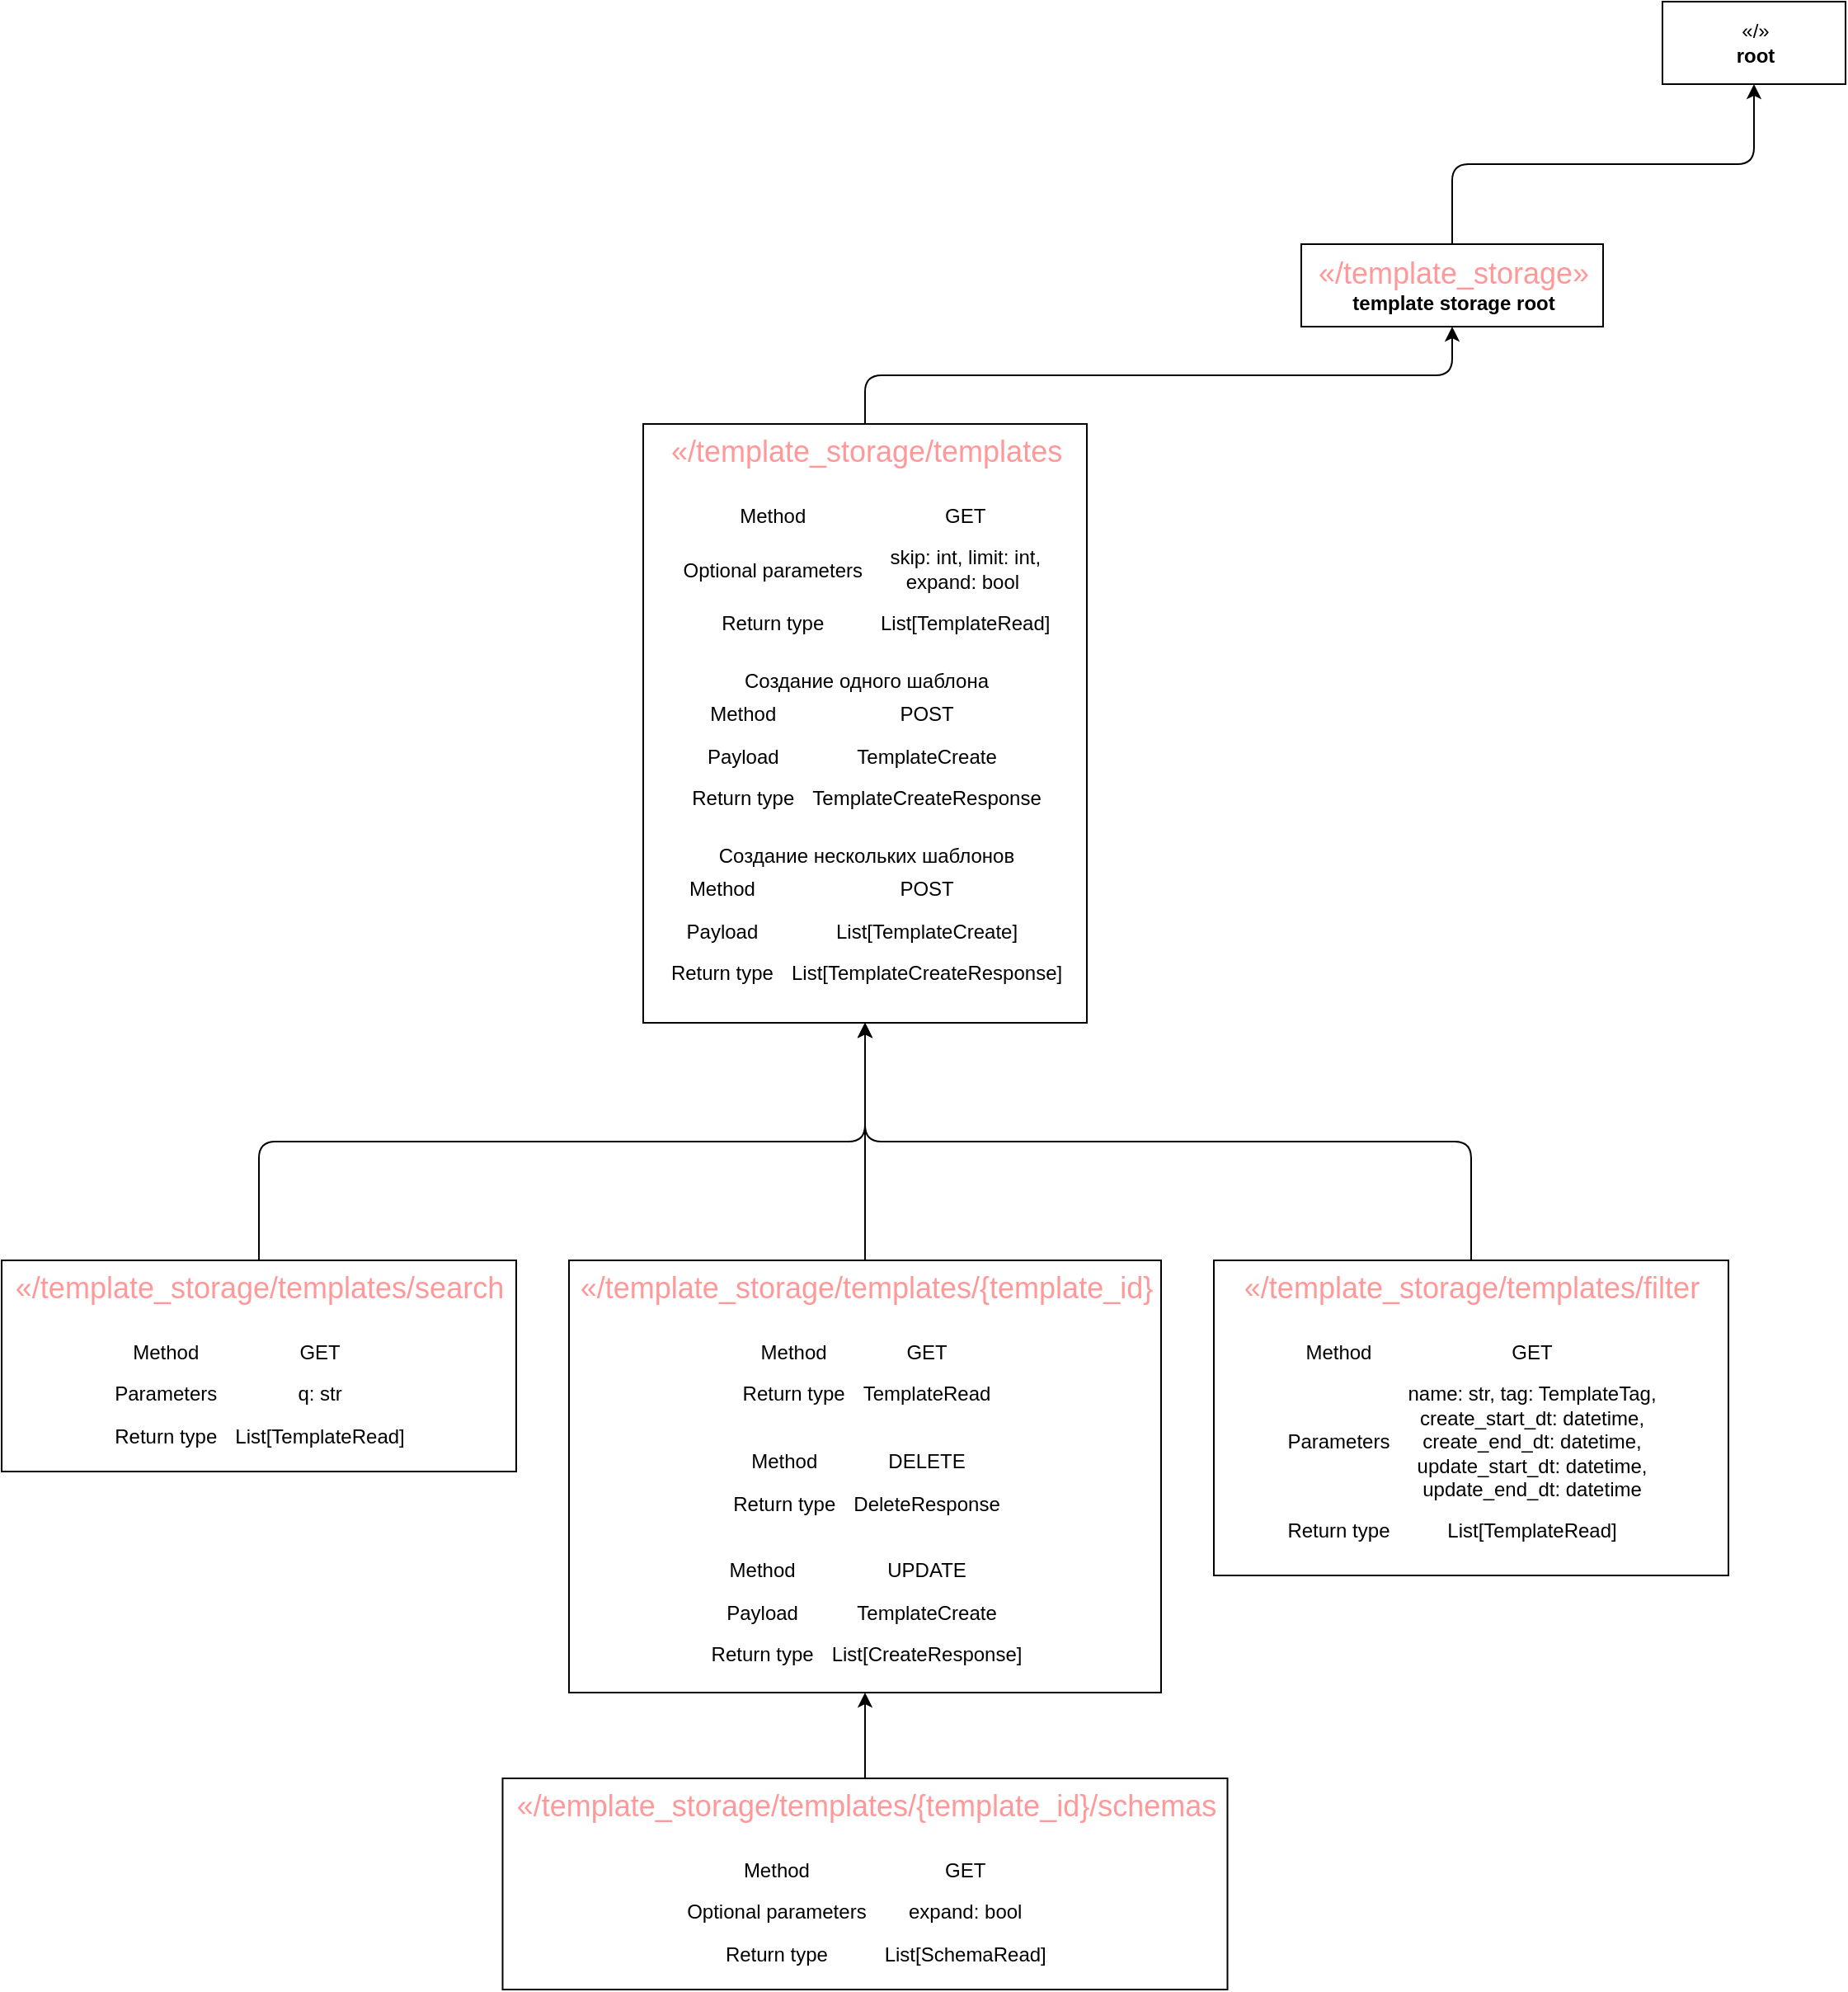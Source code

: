 <mxfile>
    <diagram id="Z6ab0kMyHjaZ4Uyxmn9F" name="Page-1">
        <mxGraphModel dx="592" dy="410" grid="0" gridSize="10" guides="1" tooltips="1" connect="1" arrows="1" fold="1" page="1" pageScale="1" pageWidth="4681" pageHeight="3300" math="0" shadow="0">
            <root>
                <mxCell id="0"/>
                <mxCell id="1" parent="0"/>
                <mxCell id="2" value="«/»&lt;br&gt;&lt;b&gt;root&lt;/b&gt;" style="html=1;" parent="1" vertex="1">
                    <mxGeometry x="1498" y="185" width="111" height="50" as="geometry"/>
                </mxCell>
                <mxCell id="4" style="edgeStyle=elbowEdgeStyle;html=1;entryX=0.5;entryY=1;entryDx=0;entryDy=0;elbow=vertical;" edge="1" parent="1" source="3" target="2">
                    <mxGeometry relative="1" as="geometry"/>
                </mxCell>
                <mxCell id="3" value="&lt;font color=&quot;#ff9999&quot; style=&quot;font-size: 18px;&quot;&gt;«/template_storage»&lt;br&gt;&lt;/font&gt;&lt;b&gt;template storage root&lt;/b&gt;" style="html=1;" vertex="1" parent="1">
                    <mxGeometry x="1279" y="332" width="183" height="50" as="geometry"/>
                </mxCell>
                <mxCell id="7" style="edgeStyle=elbowEdgeStyle;elbow=vertical;html=1;exitX=0.5;exitY=0;exitDx=0;exitDy=0;entryX=0.5;entryY=1;entryDx=0;entryDy=0;startArrow=none;" edge="1" parent="1" source="8" target="3">
                    <mxGeometry relative="1" as="geometry"/>
                </mxCell>
                <mxCell id="8" value="&lt;font color=&quot;#ff9999&quot; style=&quot;font-size: 18px;&quot;&gt;«/template_storage/templates&lt;br&gt;&lt;/font&gt;&lt;br class=&quot;Apple-interchange-newline&quot;&gt;&lt;table align=&quot;center&quot; style=&quot;border: 1px solid rgb(255, 255, 255); border-collapse: collapse;&quot; cellpadding=&quot;5&quot; border=&quot;1&quot;&gt;&lt;tbody&gt;&lt;tr&gt;&lt;td style=&quot;border-collapse: collapse;&quot; border=&quot;1&quot;&gt;Method&lt;/td&gt;&lt;td&gt;GET&lt;/td&gt;&lt;/tr&gt;&lt;tr&gt;&lt;td&gt;Optional parameters&lt;/td&gt;&lt;td&gt;skip: int, limit: int, &lt;br&gt;expand: bool&amp;nbsp;&lt;/td&gt;&lt;/tr&gt;&lt;tr&gt;&lt;td&gt;Return type&lt;/td&gt;&lt;td&gt;List[TemplateRead]&lt;br&gt;&lt;/td&gt;&lt;/tr&gt;&lt;/tbody&gt;&lt;/table&gt;&lt;br&gt;Создание одного шаблона&lt;br class=&quot;Apple-interchange-newline&quot;&gt;&lt;table align=&quot;center&quot; style=&quot;border: 1px solid rgb(255, 255, 255); border-collapse: collapse;&quot; cellpadding=&quot;5&quot; border=&quot;1&quot;&gt;&lt;tbody&gt;&lt;tr&gt;&lt;td style=&quot;border-collapse: collapse;&quot; border=&quot;1&quot;&gt;Method&lt;/td&gt;&lt;td&gt;POST&lt;/td&gt;&lt;/tr&gt;&lt;tr&gt;&lt;td&gt;Payload&lt;/td&gt;&lt;td&gt;TemplateCreate&lt;/td&gt;&lt;/tr&gt;&lt;tr&gt;&lt;td&gt;Return type&lt;/td&gt;&lt;td&gt;TemplateCreateResponse&lt;/td&gt;&lt;/tr&gt;&lt;/tbody&gt;&lt;/table&gt;&lt;br&gt;Создание нескольких шаблонов&lt;br class=&quot;Apple-interchange-newline&quot;&gt;&lt;table align=&quot;center&quot; style=&quot;border: 1px solid rgb(255, 255, 255); border-collapse: collapse;&quot; cellpadding=&quot;5&quot; border=&quot;1&quot;&gt;&lt;tbody&gt;&lt;tr&gt;&lt;td style=&quot;border-collapse: collapse;&quot; border=&quot;1&quot;&gt;Method&lt;/td&gt;&lt;td&gt;POST&lt;/td&gt;&lt;/tr&gt;&lt;tr&gt;&lt;td&gt;Payload&lt;br&gt;&lt;/td&gt;&lt;td&gt;List[TemplateCreate]&lt;br&gt;&lt;/td&gt;&lt;/tr&gt;&lt;tr&gt;&lt;td&gt;Return type&lt;/td&gt;&lt;td&gt;List[TemplateCreateResponse]&lt;/td&gt;&lt;/tr&gt;&lt;/tbody&gt;&lt;/table&gt;" style="html=1;verticalAlign=top;align=center;" vertex="1" parent="1">
                    <mxGeometry x="880" y="441" width="269" height="363" as="geometry"/>
                </mxCell>
                <mxCell id="11" style="edgeStyle=elbowEdgeStyle;elbow=vertical;html=1;exitX=0.5;exitY=0;exitDx=0;exitDy=0;entryX=0.5;entryY=1;entryDx=0;entryDy=0;fontSize=18;fontColor=#FF9999;" edge="1" parent="1" source="10" target="8">
                    <mxGeometry relative="1" as="geometry"/>
                </mxCell>
                <mxCell id="10" value="&lt;font color=&quot;#ff9999&quot; style=&quot;font-size: 18px;&quot;&gt;«/template_storage/templates/search&lt;br&gt;&lt;/font&gt;&lt;br class=&quot;Apple-interchange-newline&quot;&gt;&lt;table align=&quot;center&quot; style=&quot;border: 1px solid rgb(255, 255, 255); border-collapse: collapse;&quot; cellpadding=&quot;5&quot; border=&quot;1&quot;&gt;&lt;tbody&gt;&lt;tr&gt;&lt;td style=&quot;border-collapse: collapse;&quot; border=&quot;1&quot;&gt;Method&lt;/td&gt;&lt;td&gt;GET&lt;/td&gt;&lt;/tr&gt;&lt;tr&gt;&lt;td&gt;Parameters&lt;/td&gt;&lt;td&gt;q: str&lt;/td&gt;&lt;/tr&gt;&lt;tr&gt;&lt;td&gt;Return type&lt;/td&gt;&lt;td&gt;List[TemplateRead]&lt;br&gt;&lt;/td&gt;&lt;/tr&gt;&lt;/tbody&gt;&lt;/table&gt;" style="html=1;verticalAlign=top;align=center;" vertex="1" parent="1">
                    <mxGeometry x="491" y="948" width="312" height="128" as="geometry"/>
                </mxCell>
                <mxCell id="13" style="edgeStyle=elbowEdgeStyle;elbow=vertical;html=1;exitX=0.5;exitY=0;exitDx=0;exitDy=0;entryX=0.5;entryY=1;entryDx=0;entryDy=0;fontSize=18;fontColor=#FF9999;" edge="1" parent="1" source="12" target="8">
                    <mxGeometry relative="1" as="geometry"/>
                </mxCell>
                <mxCell id="12" value="&lt;font color=&quot;#ff9999&quot; style=&quot;font-size: 18px;&quot;&gt;«/template_storage/templates/{template_id}&lt;br&gt;&lt;/font&gt;&lt;br class=&quot;Apple-interchange-newline&quot;&gt;&lt;table align=&quot;center&quot; style=&quot;border: 1px solid rgb(255, 255, 255); border-collapse: collapse;&quot; cellpadding=&quot;5&quot; border=&quot;1&quot;&gt;&lt;tbody&gt;&lt;tr&gt;&lt;td style=&quot;border-collapse: collapse;&quot; border=&quot;1&quot;&gt;Method&lt;/td&gt;&lt;td&gt;GET&lt;/td&gt;&lt;/tr&gt;&lt;tr&gt;&lt;td&gt;Return type&lt;/td&gt;&lt;td&gt;TemplateRead&lt;br&gt;&lt;/td&gt;&lt;/tr&gt;&lt;/tbody&gt;&lt;/table&gt;&lt;br class=&quot;Apple-interchange-newline&quot;&gt;&lt;table style=&quot;border: 1px solid rgb(255, 255, 255); border-collapse: collapse;&quot; align=&quot;center&quot; cellpadding=&quot;5&quot; border=&quot;1&quot;&gt;&lt;tbody&gt;&lt;tr&gt;&lt;td style=&quot;border-collapse: collapse;&quot; border=&quot;1&quot;&gt;Method&lt;/td&gt;&lt;td&gt;DELETE&lt;/td&gt;&lt;/tr&gt;&lt;tr&gt;&lt;td&gt;Return type&lt;/td&gt;&lt;td&gt;DeleteResponse&lt;/td&gt;&lt;/tr&gt;&lt;/tbody&gt;&lt;/table&gt;&lt;br class=&quot;Apple-interchange-newline&quot;&gt;&lt;table style=&quot;border: 1px solid rgb(255, 255, 255); border-collapse: collapse;&quot; align=&quot;center&quot; cellpadding=&quot;5&quot; border=&quot;1&quot;&gt;&lt;tbody&gt;&lt;tr&gt;&lt;td style=&quot;border-collapse: collapse;&quot; border=&quot;1&quot;&gt;Method&lt;/td&gt;&lt;td&gt;UPDATE&lt;/td&gt;&lt;/tr&gt;&lt;tr&gt;&lt;td&gt;Payload&lt;br&gt;&lt;/td&gt;&lt;td&gt;TemplateCreate&lt;br&gt;&lt;/td&gt;&lt;/tr&gt;&lt;tr&gt;&lt;td&gt;Return type&lt;/td&gt;&lt;td&gt;List[CreateResponse]&lt;/td&gt;&lt;/tr&gt;&lt;/tbody&gt;&lt;/table&gt;" style="html=1;verticalAlign=top;align=center;" vertex="1" parent="1">
                    <mxGeometry x="835" y="948" width="359" height="262" as="geometry"/>
                </mxCell>
                <mxCell id="15" style="edgeStyle=elbowEdgeStyle;elbow=vertical;html=1;exitX=0.5;exitY=0;exitDx=0;exitDy=0;entryX=0.5;entryY=1;entryDx=0;entryDy=0;fontSize=18;fontColor=#FF9999;" edge="1" parent="1" source="14" target="8">
                    <mxGeometry relative="1" as="geometry"/>
                </mxCell>
                <mxCell id="14" value="&lt;font color=&quot;#ff9999&quot; style=&quot;font-size: 18px;&quot;&gt;«/template_storage/templates/filter&lt;br&gt;&lt;/font&gt;&lt;br class=&quot;Apple-interchange-newline&quot;&gt;&lt;table align=&quot;center&quot; style=&quot;border: 1px solid rgb(255, 255, 255); border-collapse: collapse;&quot; cellpadding=&quot;5&quot; border=&quot;1&quot;&gt;&lt;tbody&gt;&lt;tr&gt;&lt;td style=&quot;border-collapse: collapse;&quot; border=&quot;1&quot;&gt;Method&lt;/td&gt;&lt;td&gt;GET&lt;/td&gt;&lt;/tr&gt;&lt;tr&gt;&lt;td&gt;Parameters&lt;/td&gt;&lt;td&gt;name: str, tag: TemplateTag,&lt;br&gt;create_start_dt: datetime,&lt;br&gt;create_end_dt: datetime,&lt;br&gt;update_start_dt: datetime,&lt;br&gt;update_end_dt: datetime&lt;/td&gt;&lt;/tr&gt;&lt;tr&gt;&lt;td&gt;Return type&lt;/td&gt;&lt;td&gt;List[TemplateRead]&lt;br&gt;&lt;/td&gt;&lt;/tr&gt;&lt;/tbody&gt;&lt;/table&gt;" style="html=1;verticalAlign=top;align=center;" vertex="1" parent="1">
                    <mxGeometry x="1226" y="948" width="312" height="191" as="geometry"/>
                </mxCell>
                <mxCell id="17" style="edgeStyle=elbowEdgeStyle;elbow=vertical;html=1;exitX=0.5;exitY=0;exitDx=0;exitDy=0;fontSize=18;fontColor=#FF9999;" edge="1" parent="1" source="16" target="12">
                    <mxGeometry relative="1" as="geometry"/>
                </mxCell>
                <mxCell id="16" value="&lt;font color=&quot;#ff9999&quot; style=&quot;font-size: 18px;&quot;&gt;«/template_storage/templates/{template_id}/schemas&lt;br&gt;&lt;/font&gt;&lt;br class=&quot;Apple-interchange-newline&quot;&gt;&lt;table align=&quot;center&quot; style=&quot;border: 1px solid rgb(255, 255, 255); border-collapse: collapse;&quot; cellpadding=&quot;5&quot; border=&quot;1&quot;&gt;&lt;tbody&gt;&lt;tr&gt;&lt;td style=&quot;border-collapse: collapse;&quot; border=&quot;1&quot;&gt;Method&lt;/td&gt;&lt;td&gt;GET&lt;/td&gt;&lt;/tr&gt;&lt;tr&gt;&lt;td&gt;Optional parameters&lt;/td&gt;&lt;td&gt;expand: bool&lt;/td&gt;&lt;/tr&gt;&lt;tr&gt;&lt;td&gt;Return type&lt;/td&gt;&lt;td&gt;List[SchemaRead]&lt;br&gt;&lt;/td&gt;&lt;/tr&gt;&lt;/tbody&gt;&lt;/table&gt;" style="html=1;verticalAlign=top;align=center;" vertex="1" parent="1">
                    <mxGeometry x="794.75" y="1262" width="439.5" height="128" as="geometry"/>
                </mxCell>
            </root>
        </mxGraphModel>
    </diagram>
</mxfile>